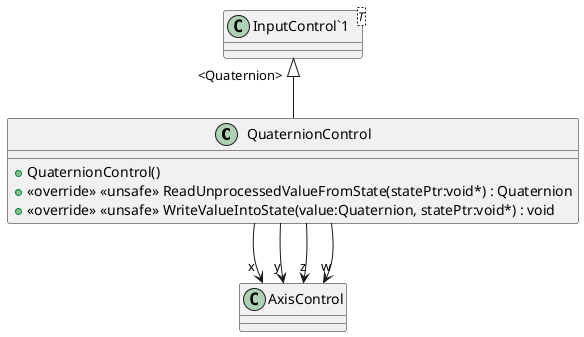 @startuml
class QuaternionControl {
    + QuaternionControl()
    + <<override>> <<unsafe>> ReadUnprocessedValueFromState(statePtr:void*) : Quaternion
    + <<override>> <<unsafe>> WriteValueIntoState(value:Quaternion, statePtr:void*) : void
}
class "InputControl`1"<T> {
}
"InputControl`1" "<Quaternion>" <|-- QuaternionControl
QuaternionControl --> "x" AxisControl
QuaternionControl --> "y" AxisControl
QuaternionControl --> "z" AxisControl
QuaternionControl --> "w" AxisControl
@enduml
